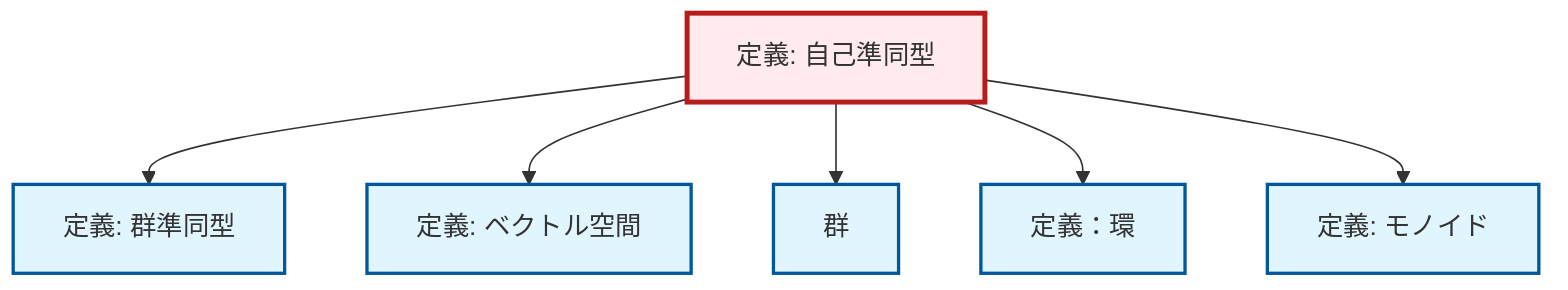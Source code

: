 graph TD
    classDef definition fill:#e1f5fe,stroke:#01579b,stroke-width:2px
    classDef theorem fill:#f3e5f5,stroke:#4a148c,stroke-width:2px
    classDef axiom fill:#fff3e0,stroke:#e65100,stroke-width:2px
    classDef example fill:#e8f5e9,stroke:#1b5e20,stroke-width:2px
    classDef current fill:#ffebee,stroke:#b71c1c,stroke-width:3px
    def-monoid["定義: モノイド"]:::definition
    def-vector-space["定義: ベクトル空間"]:::definition
    def-endomorphism["定義: 自己準同型"]:::definition
    def-homomorphism["定義: 群準同型"]:::definition
    def-group["群"]:::definition
    def-ring["定義：環"]:::definition
    def-endomorphism --> def-homomorphism
    def-endomorphism --> def-vector-space
    def-endomorphism --> def-group
    def-endomorphism --> def-ring
    def-endomorphism --> def-monoid
    class def-endomorphism current